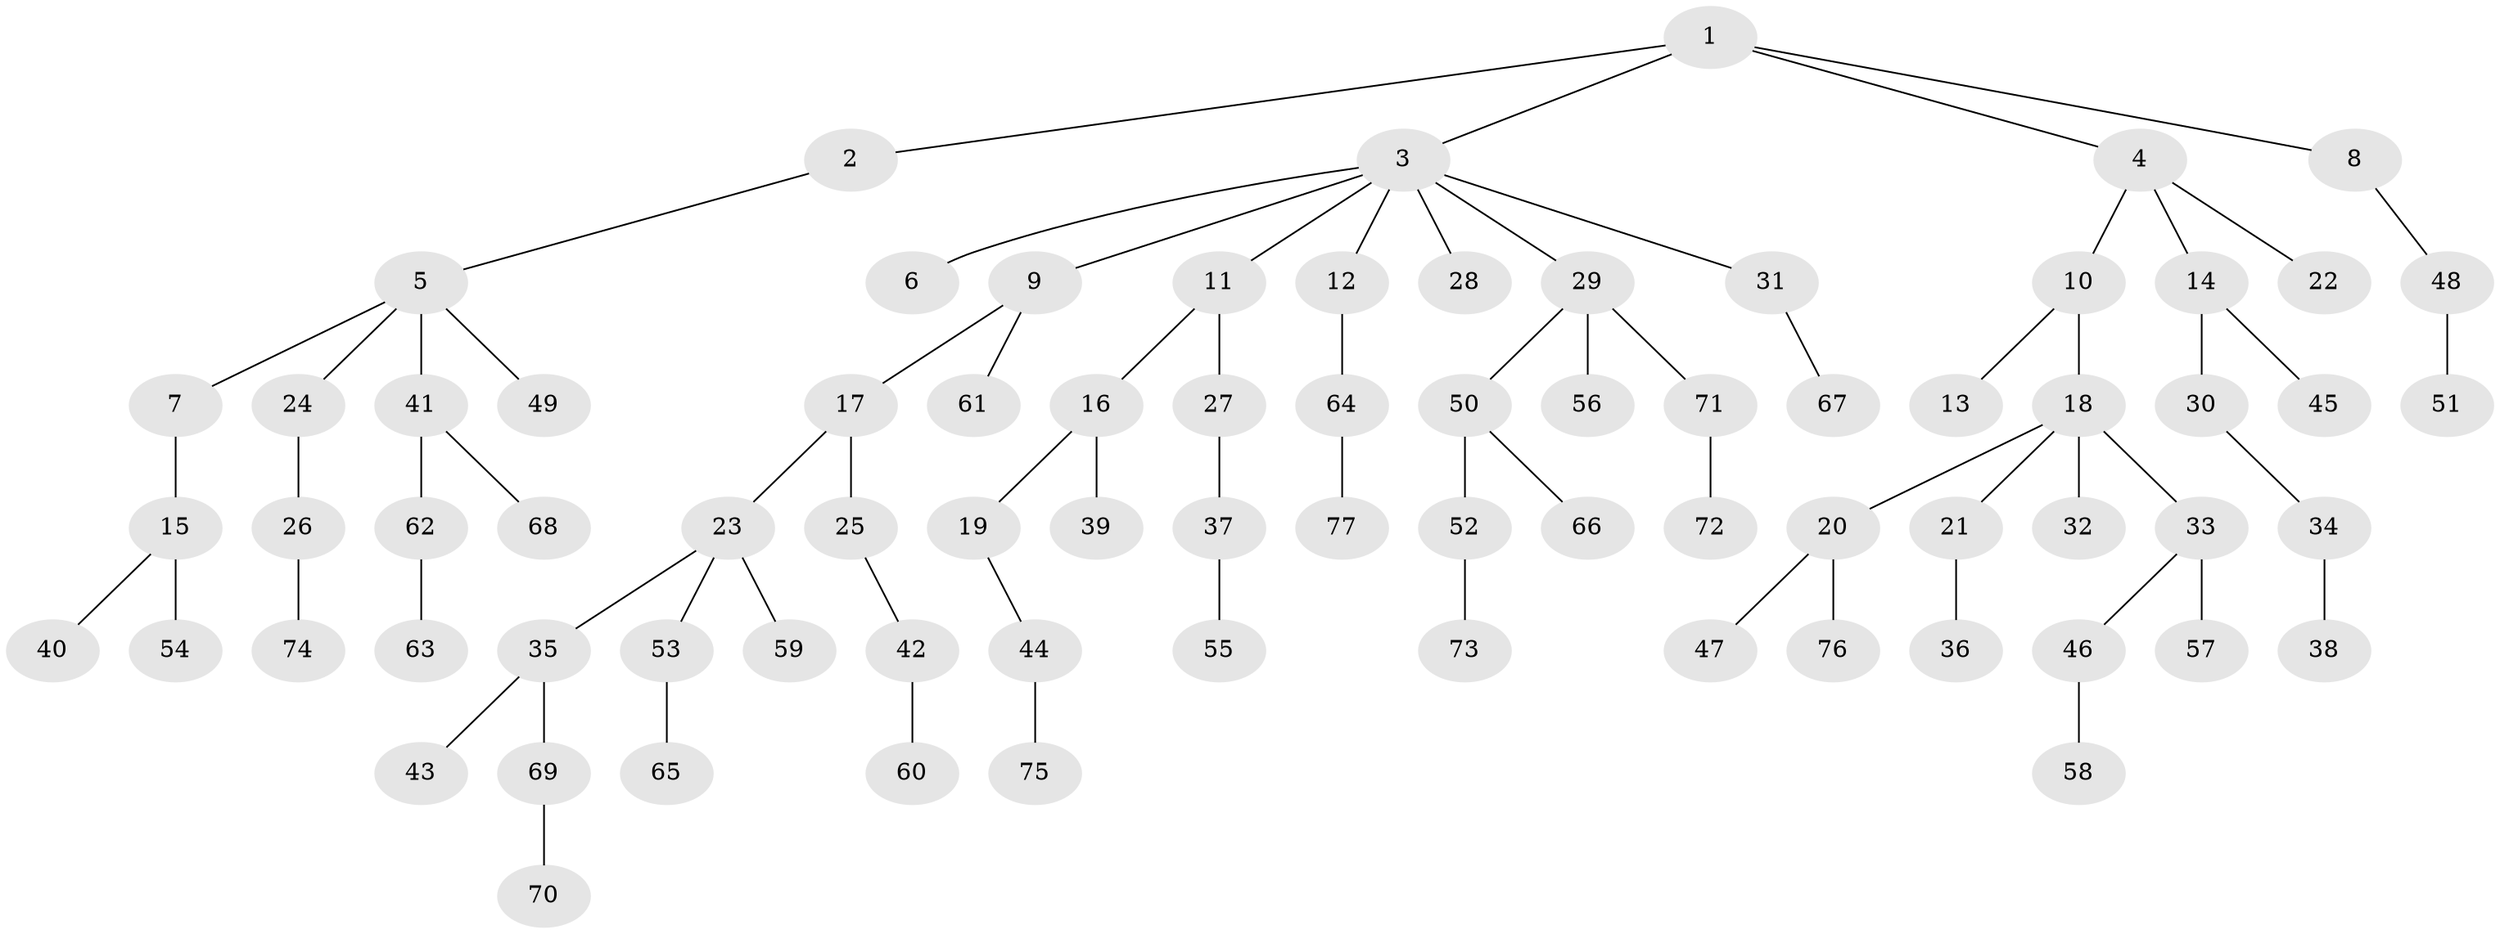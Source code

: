 // Generated by graph-tools (version 1.1) at 2025/11/02/27/25 16:11:25]
// undirected, 77 vertices, 76 edges
graph export_dot {
graph [start="1"]
  node [color=gray90,style=filled];
  1;
  2;
  3;
  4;
  5;
  6;
  7;
  8;
  9;
  10;
  11;
  12;
  13;
  14;
  15;
  16;
  17;
  18;
  19;
  20;
  21;
  22;
  23;
  24;
  25;
  26;
  27;
  28;
  29;
  30;
  31;
  32;
  33;
  34;
  35;
  36;
  37;
  38;
  39;
  40;
  41;
  42;
  43;
  44;
  45;
  46;
  47;
  48;
  49;
  50;
  51;
  52;
  53;
  54;
  55;
  56;
  57;
  58;
  59;
  60;
  61;
  62;
  63;
  64;
  65;
  66;
  67;
  68;
  69;
  70;
  71;
  72;
  73;
  74;
  75;
  76;
  77;
  1 -- 2;
  1 -- 3;
  1 -- 4;
  1 -- 8;
  2 -- 5;
  3 -- 6;
  3 -- 9;
  3 -- 11;
  3 -- 12;
  3 -- 28;
  3 -- 29;
  3 -- 31;
  4 -- 10;
  4 -- 14;
  4 -- 22;
  5 -- 7;
  5 -- 24;
  5 -- 41;
  5 -- 49;
  7 -- 15;
  8 -- 48;
  9 -- 17;
  9 -- 61;
  10 -- 13;
  10 -- 18;
  11 -- 16;
  11 -- 27;
  12 -- 64;
  14 -- 30;
  14 -- 45;
  15 -- 40;
  15 -- 54;
  16 -- 19;
  16 -- 39;
  17 -- 23;
  17 -- 25;
  18 -- 20;
  18 -- 21;
  18 -- 32;
  18 -- 33;
  19 -- 44;
  20 -- 47;
  20 -- 76;
  21 -- 36;
  23 -- 35;
  23 -- 53;
  23 -- 59;
  24 -- 26;
  25 -- 42;
  26 -- 74;
  27 -- 37;
  29 -- 50;
  29 -- 56;
  29 -- 71;
  30 -- 34;
  31 -- 67;
  33 -- 46;
  33 -- 57;
  34 -- 38;
  35 -- 43;
  35 -- 69;
  37 -- 55;
  41 -- 62;
  41 -- 68;
  42 -- 60;
  44 -- 75;
  46 -- 58;
  48 -- 51;
  50 -- 52;
  50 -- 66;
  52 -- 73;
  53 -- 65;
  62 -- 63;
  64 -- 77;
  69 -- 70;
  71 -- 72;
}
